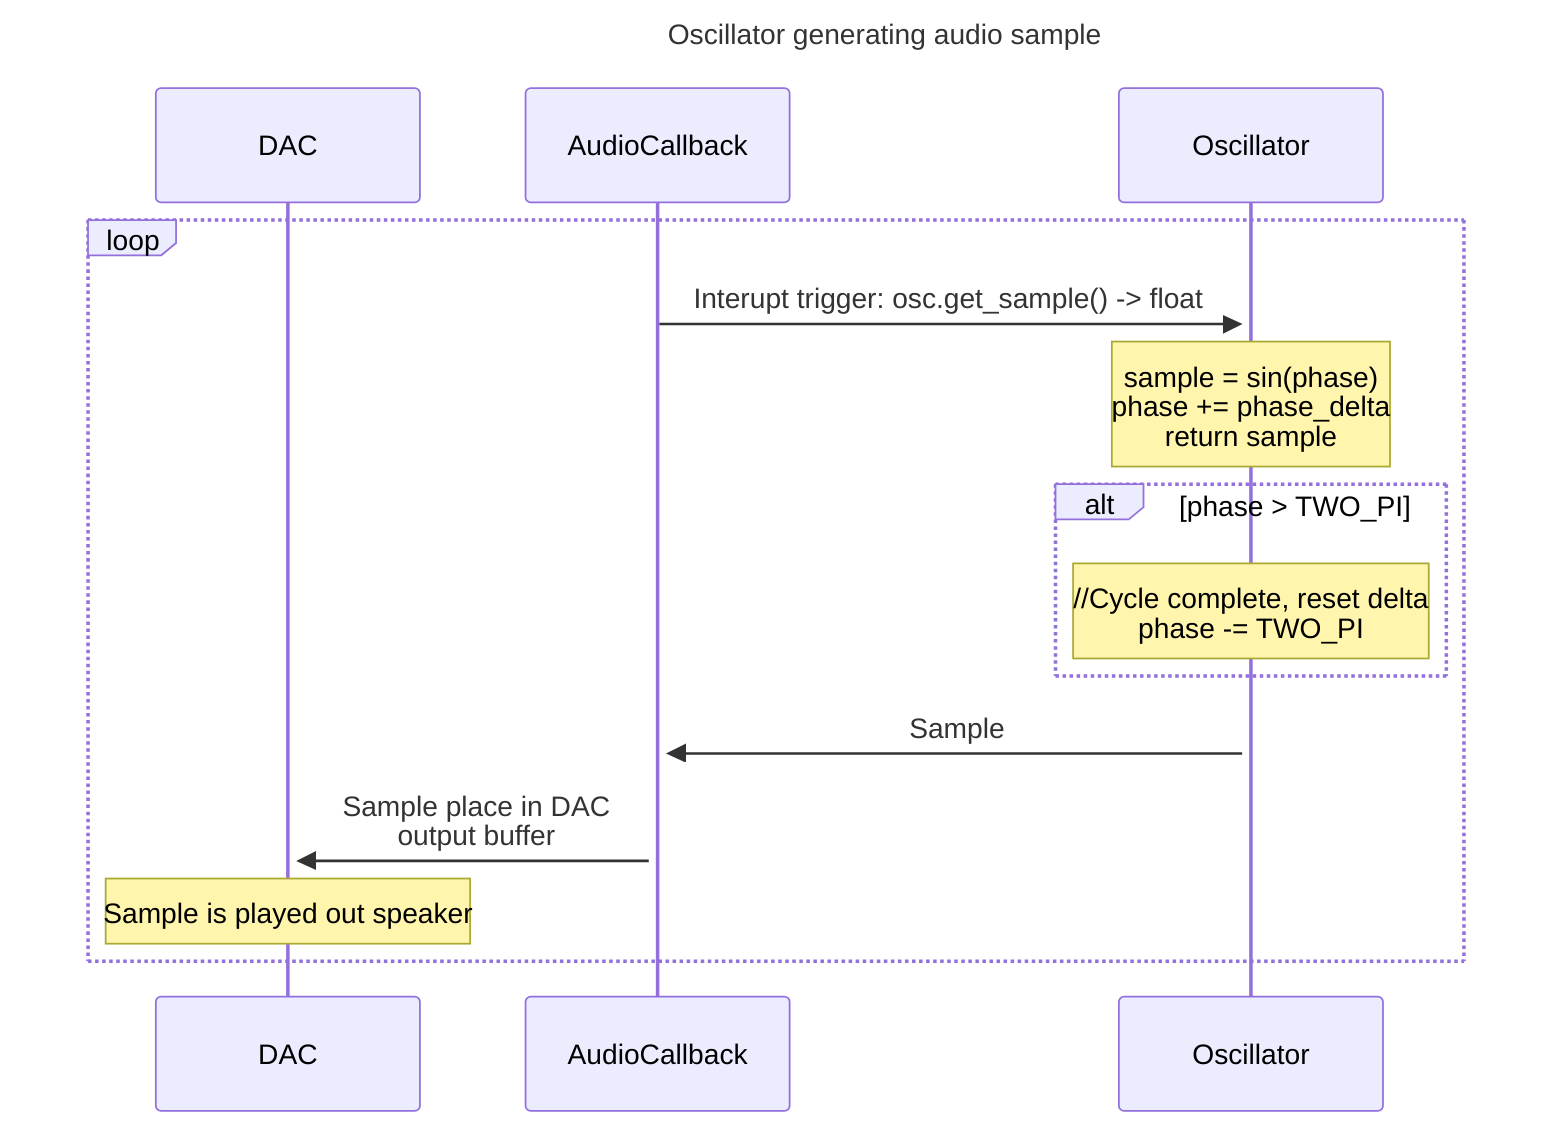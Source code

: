 sequenceDiagram
    title Oscillator generating audio sample

    participant DAC
    loop
    AudioCallback->>+Oscillator: Interupt trigger: osc.get_sample() -> float
    Note over Oscillator: sample = sin(phase)<br/>phase += phase_delta<br/>return sample
    alt phase > TWO_PI
        Note over Oscillator: //Cycle complete, reset delta<br/>phase -= TWO_PI
    end 

    Oscillator->>+AudioCallback: Sample
    AudioCallback->>+DAC: Sample place in DAC<br/> output buffer
    Note over DAC: Sample is played out speaker
    end